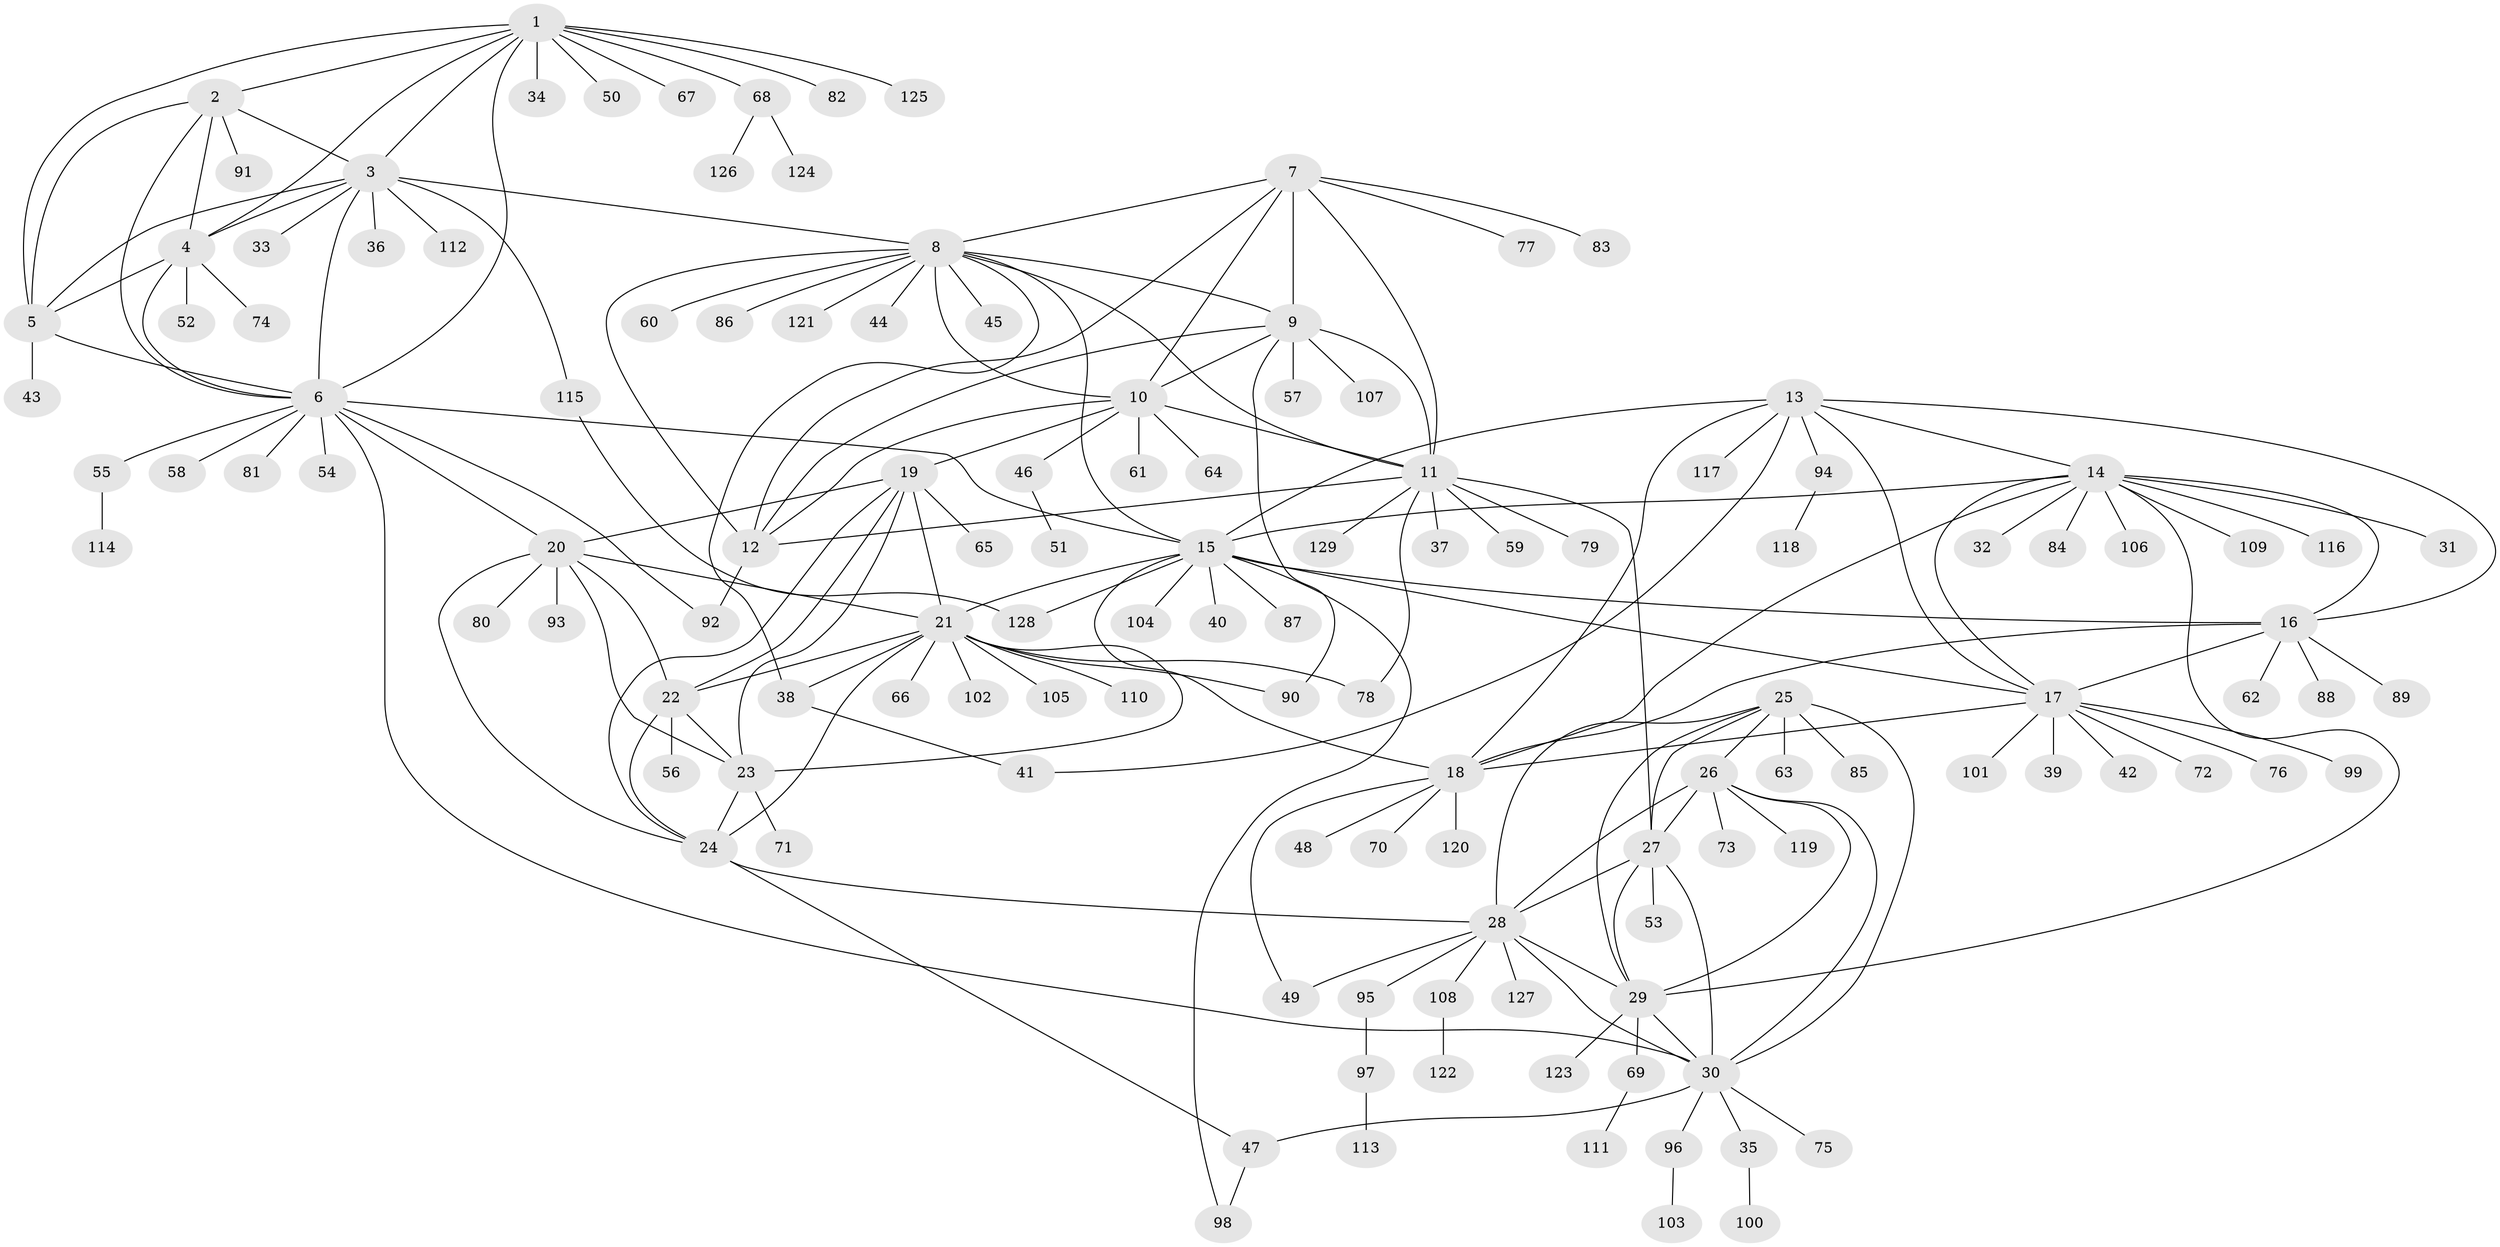// Generated by graph-tools (version 1.1) at 2025/15/03/09/25 04:15:46]
// undirected, 129 vertices, 193 edges
graph export_dot {
graph [start="1"]
  node [color=gray90,style=filled];
  1;
  2;
  3;
  4;
  5;
  6;
  7;
  8;
  9;
  10;
  11;
  12;
  13;
  14;
  15;
  16;
  17;
  18;
  19;
  20;
  21;
  22;
  23;
  24;
  25;
  26;
  27;
  28;
  29;
  30;
  31;
  32;
  33;
  34;
  35;
  36;
  37;
  38;
  39;
  40;
  41;
  42;
  43;
  44;
  45;
  46;
  47;
  48;
  49;
  50;
  51;
  52;
  53;
  54;
  55;
  56;
  57;
  58;
  59;
  60;
  61;
  62;
  63;
  64;
  65;
  66;
  67;
  68;
  69;
  70;
  71;
  72;
  73;
  74;
  75;
  76;
  77;
  78;
  79;
  80;
  81;
  82;
  83;
  84;
  85;
  86;
  87;
  88;
  89;
  90;
  91;
  92;
  93;
  94;
  95;
  96;
  97;
  98;
  99;
  100;
  101;
  102;
  103;
  104;
  105;
  106;
  107;
  108;
  109;
  110;
  111;
  112;
  113;
  114;
  115;
  116;
  117;
  118;
  119;
  120;
  121;
  122;
  123;
  124;
  125;
  126;
  127;
  128;
  129;
  1 -- 2;
  1 -- 3;
  1 -- 4;
  1 -- 5;
  1 -- 6;
  1 -- 34;
  1 -- 50;
  1 -- 67;
  1 -- 68;
  1 -- 82;
  1 -- 125;
  2 -- 3;
  2 -- 4;
  2 -- 5;
  2 -- 6;
  2 -- 91;
  3 -- 4;
  3 -- 5;
  3 -- 6;
  3 -- 8;
  3 -- 33;
  3 -- 36;
  3 -- 112;
  3 -- 115;
  4 -- 5;
  4 -- 6;
  4 -- 52;
  4 -- 74;
  5 -- 6;
  5 -- 43;
  6 -- 15;
  6 -- 20;
  6 -- 30;
  6 -- 54;
  6 -- 55;
  6 -- 58;
  6 -- 81;
  6 -- 92;
  7 -- 8;
  7 -- 9;
  7 -- 10;
  7 -- 11;
  7 -- 12;
  7 -- 77;
  7 -- 83;
  8 -- 9;
  8 -- 10;
  8 -- 11;
  8 -- 12;
  8 -- 15;
  8 -- 38;
  8 -- 44;
  8 -- 45;
  8 -- 60;
  8 -- 86;
  8 -- 121;
  9 -- 10;
  9 -- 11;
  9 -- 12;
  9 -- 57;
  9 -- 90;
  9 -- 107;
  10 -- 11;
  10 -- 12;
  10 -- 19;
  10 -- 46;
  10 -- 61;
  10 -- 64;
  11 -- 12;
  11 -- 27;
  11 -- 37;
  11 -- 59;
  11 -- 78;
  11 -- 79;
  11 -- 129;
  12 -- 92;
  13 -- 14;
  13 -- 15;
  13 -- 16;
  13 -- 17;
  13 -- 18;
  13 -- 41;
  13 -- 94;
  13 -- 117;
  14 -- 15;
  14 -- 16;
  14 -- 17;
  14 -- 18;
  14 -- 29;
  14 -- 31;
  14 -- 32;
  14 -- 84;
  14 -- 106;
  14 -- 109;
  14 -- 116;
  15 -- 16;
  15 -- 17;
  15 -- 18;
  15 -- 21;
  15 -- 40;
  15 -- 87;
  15 -- 98;
  15 -- 104;
  15 -- 128;
  16 -- 17;
  16 -- 18;
  16 -- 62;
  16 -- 88;
  16 -- 89;
  17 -- 18;
  17 -- 39;
  17 -- 42;
  17 -- 72;
  17 -- 76;
  17 -- 99;
  17 -- 101;
  18 -- 48;
  18 -- 49;
  18 -- 70;
  18 -- 120;
  19 -- 20;
  19 -- 21;
  19 -- 22;
  19 -- 23;
  19 -- 24;
  19 -- 65;
  20 -- 21;
  20 -- 22;
  20 -- 23;
  20 -- 24;
  20 -- 80;
  20 -- 93;
  21 -- 22;
  21 -- 23;
  21 -- 24;
  21 -- 38;
  21 -- 66;
  21 -- 78;
  21 -- 90;
  21 -- 102;
  21 -- 105;
  21 -- 110;
  22 -- 23;
  22 -- 24;
  22 -- 56;
  23 -- 24;
  23 -- 71;
  24 -- 28;
  24 -- 47;
  25 -- 26;
  25 -- 27;
  25 -- 28;
  25 -- 29;
  25 -- 30;
  25 -- 63;
  25 -- 85;
  26 -- 27;
  26 -- 28;
  26 -- 29;
  26 -- 30;
  26 -- 73;
  26 -- 119;
  27 -- 28;
  27 -- 29;
  27 -- 30;
  27 -- 53;
  28 -- 29;
  28 -- 30;
  28 -- 49;
  28 -- 95;
  28 -- 108;
  28 -- 127;
  29 -- 30;
  29 -- 69;
  29 -- 123;
  30 -- 35;
  30 -- 47;
  30 -- 75;
  30 -- 96;
  35 -- 100;
  38 -- 41;
  46 -- 51;
  47 -- 98;
  55 -- 114;
  68 -- 124;
  68 -- 126;
  69 -- 111;
  94 -- 118;
  95 -- 97;
  96 -- 103;
  97 -- 113;
  108 -- 122;
  115 -- 128;
}
